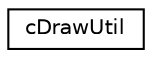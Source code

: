 digraph "Graphical Class Hierarchy"
{
 // LATEX_PDF_SIZE
  edge [fontname="Helvetica",fontsize="10",labelfontname="Helvetica",labelfontsize="10"];
  node [fontname="Helvetica",fontsize="10",shape=record];
  rankdir="LR";
  Node0 [label="cDrawUtil",height=0.2,width=0.4,color="black", fillcolor="white", style="filled",URL="$classc_draw_util.html",tooltip=" "];
}
